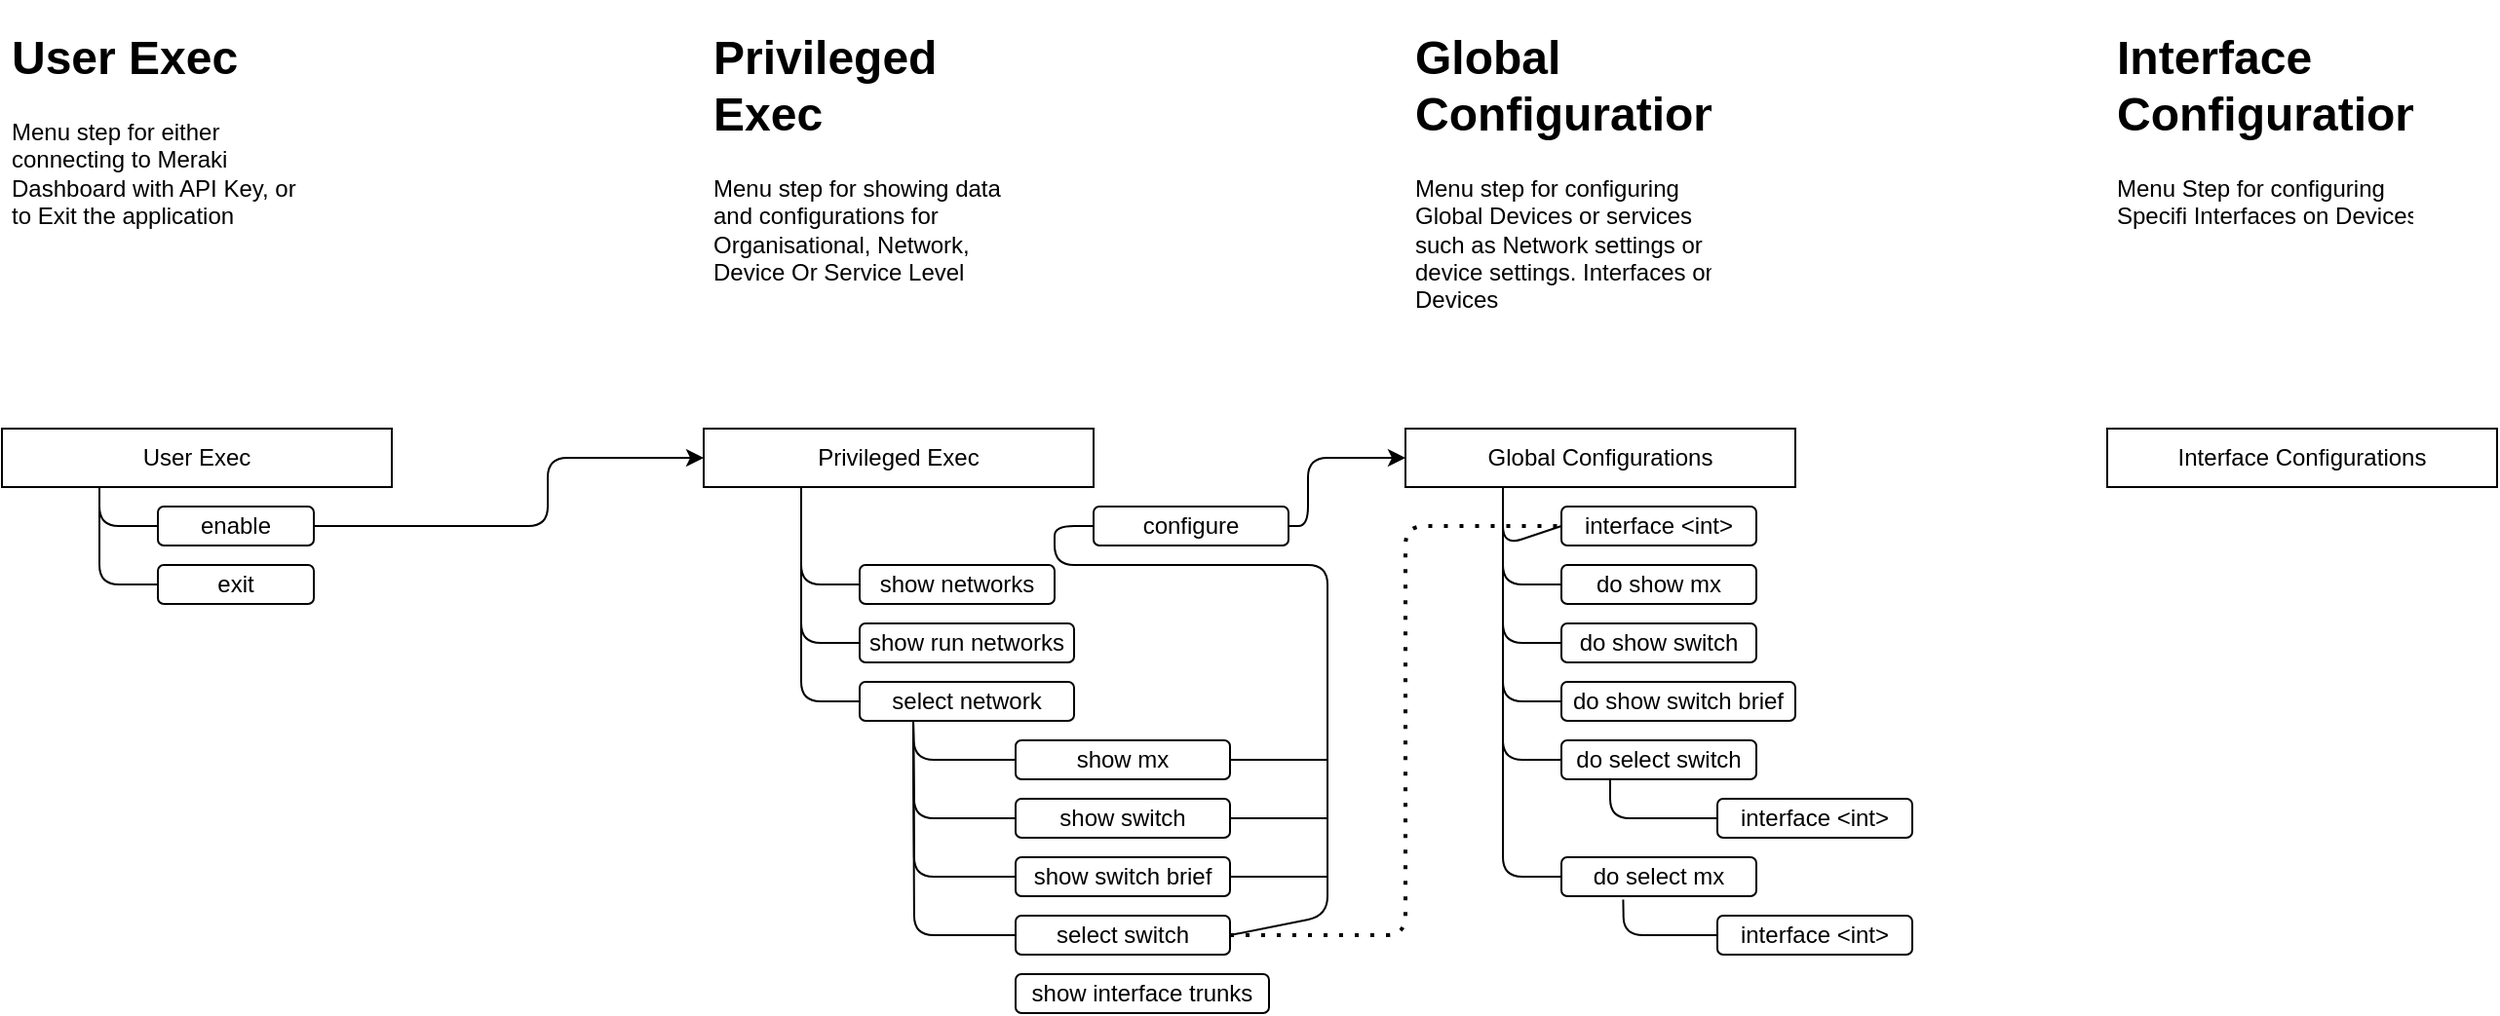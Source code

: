 <mxfile version="14.2.2" type="github">
  <diagram id="WFQadTtpuY_C7dDkhRBZ" name="Page-1">
    <mxGraphModel dx="962" dy="530" grid="1" gridSize="10" guides="1" tooltips="1" connect="1" arrows="1" fold="1" page="1" pageScale="1" pageWidth="827" pageHeight="1169" math="0" shadow="0">
      <root>
        <mxCell id="0" />
        <mxCell id="1" parent="0" />
        <mxCell id="yNQHmbNTrjHeebdMgLnV-1" value="User Exec" style="rounded=0;whiteSpace=wrap;html=1;" vertex="1" parent="1">
          <mxGeometry x="40" y="250" width="200" height="30" as="geometry" />
        </mxCell>
        <mxCell id="yNQHmbNTrjHeebdMgLnV-2" value="enable" style="rounded=1;whiteSpace=wrap;html=1;" vertex="1" parent="1">
          <mxGeometry x="120" y="290" width="80" height="20" as="geometry" />
        </mxCell>
        <mxCell id="yNQHmbNTrjHeebdMgLnV-3" value="exit" style="rounded=1;whiteSpace=wrap;html=1;" vertex="1" parent="1">
          <mxGeometry x="120" y="320" width="80" height="20" as="geometry" />
        </mxCell>
        <mxCell id="yNQHmbNTrjHeebdMgLnV-4" value="" style="endArrow=none;html=1;entryX=0.25;entryY=1;entryDx=0;entryDy=0;exitX=0;exitY=0.5;exitDx=0;exitDy=0;" edge="1" parent="1" source="yNQHmbNTrjHeebdMgLnV-2" target="yNQHmbNTrjHeebdMgLnV-1">
          <mxGeometry width="50" height="50" relative="1" as="geometry">
            <mxPoint x="145" y="330" as="sourcePoint" />
            <mxPoint x="130" y="320" as="targetPoint" />
            <Array as="points">
              <mxPoint x="90" y="300" />
            </Array>
          </mxGeometry>
        </mxCell>
        <mxCell id="yNQHmbNTrjHeebdMgLnV-6" value="" style="endArrow=none;html=1;entryX=0.25;entryY=1;entryDx=0;entryDy=0;exitX=0;exitY=0.5;exitDx=0;exitDy=0;" edge="1" parent="1" source="yNQHmbNTrjHeebdMgLnV-3" target="yNQHmbNTrjHeebdMgLnV-1">
          <mxGeometry width="50" height="50" relative="1" as="geometry">
            <mxPoint x="120" y="420" as="sourcePoint" />
            <mxPoint x="170" y="370" as="targetPoint" />
            <Array as="points">
              <mxPoint x="90" y="330" />
            </Array>
          </mxGeometry>
        </mxCell>
        <mxCell id="yNQHmbNTrjHeebdMgLnV-10" value="Privileged Exec" style="rounded=0;whiteSpace=wrap;html=1;" vertex="1" parent="1">
          <mxGeometry x="400" y="250" width="200" height="30" as="geometry" />
        </mxCell>
        <mxCell id="yNQHmbNTrjHeebdMgLnV-11" value="Global Configurations" style="rounded=0;whiteSpace=wrap;html=1;" vertex="1" parent="1">
          <mxGeometry x="760" y="250" width="200" height="30" as="geometry" />
        </mxCell>
        <mxCell id="yNQHmbNTrjHeebdMgLnV-12" value="Interface Configurations" style="rounded=0;whiteSpace=wrap;html=1;" vertex="1" parent="1">
          <mxGeometry x="1120" y="250" width="200" height="30" as="geometry" />
        </mxCell>
        <mxCell id="yNQHmbNTrjHeebdMgLnV-14" value="&lt;h1&gt;User Exec&lt;br&gt;&lt;/h1&gt;&lt;p&gt;Menu step for either connecting to Meraki Dashboard with API Key, or to Exit the application&lt;br&gt;&lt;/p&gt;" style="text;html=1;strokeColor=none;fillColor=none;spacing=5;spacingTop=-20;whiteSpace=wrap;overflow=hidden;rounded=0;" vertex="1" parent="1">
          <mxGeometry x="40" y="40" width="160" height="140" as="geometry" />
        </mxCell>
        <mxCell id="yNQHmbNTrjHeebdMgLnV-15" value="&lt;h1&gt;Privileged Exec&lt;br&gt;&lt;/h1&gt;Menu step for showing data and configurations for Organisational, Network, Device Or Service Level" style="text;html=1;strokeColor=none;fillColor=none;spacing=5;spacingTop=-20;whiteSpace=wrap;overflow=hidden;rounded=0;" vertex="1" parent="1">
          <mxGeometry x="400" y="40" width="160" height="140" as="geometry" />
        </mxCell>
        <mxCell id="yNQHmbNTrjHeebdMgLnV-16" value="&lt;h1&gt;Global Configuration&lt;br&gt;&lt;/h1&gt;Menu step for configuring Global Devices or services such as Network settings or device settings. Interfaces on Devices" style="text;html=1;strokeColor=none;fillColor=none;spacing=5;spacingTop=-20;whiteSpace=wrap;overflow=hidden;rounded=0;" vertex="1" parent="1">
          <mxGeometry x="760" y="40" width="160" height="170" as="geometry" />
        </mxCell>
        <mxCell id="yNQHmbNTrjHeebdMgLnV-17" value="&lt;h1&gt;Interface Configuration&lt;br&gt;&lt;/h1&gt;Menu Step for configuring Specifi Interfaces on Devices" style="text;html=1;strokeColor=none;fillColor=none;spacing=5;spacingTop=-20;whiteSpace=wrap;overflow=hidden;rounded=0;" vertex="1" parent="1">
          <mxGeometry x="1120" y="40" width="160" height="190" as="geometry" />
        </mxCell>
        <mxCell id="yNQHmbNTrjHeebdMgLnV-18" value="show networks" style="rounded=1;whiteSpace=wrap;html=1;" vertex="1" parent="1">
          <mxGeometry x="480" y="320" width="100" height="20" as="geometry" />
        </mxCell>
        <mxCell id="yNQHmbNTrjHeebdMgLnV-19" value="show run networks" style="rounded=1;whiteSpace=wrap;html=1;" vertex="1" parent="1">
          <mxGeometry x="480" y="350" width="110" height="20" as="geometry" />
        </mxCell>
        <mxCell id="yNQHmbNTrjHeebdMgLnV-20" value="select network" style="rounded=1;whiteSpace=wrap;html=1;" vertex="1" parent="1">
          <mxGeometry x="480" y="380" width="110" height="20" as="geometry" />
        </mxCell>
        <mxCell id="yNQHmbNTrjHeebdMgLnV-21" value="configure" style="rounded=1;whiteSpace=wrap;html=1;" vertex="1" parent="1">
          <mxGeometry x="600" y="290" width="100" height="20" as="geometry" />
        </mxCell>
        <mxCell id="yNQHmbNTrjHeebdMgLnV-22" value="" style="endArrow=classic;html=1;exitX=1;exitY=0.5;exitDx=0;exitDy=0;entryX=0;entryY=0.5;entryDx=0;entryDy=0;" edge="1" parent="1" source="yNQHmbNTrjHeebdMgLnV-2" target="yNQHmbNTrjHeebdMgLnV-10">
          <mxGeometry width="50" height="50" relative="1" as="geometry">
            <mxPoint x="250" y="330" as="sourcePoint" />
            <mxPoint x="300" y="280" as="targetPoint" />
            <Array as="points">
              <mxPoint x="320" y="300" />
              <mxPoint x="320" y="265" />
            </Array>
          </mxGeometry>
        </mxCell>
        <mxCell id="yNQHmbNTrjHeebdMgLnV-23" value="" style="endArrow=classic;html=1;exitX=1;exitY=0.5;exitDx=0;exitDy=0;entryX=0;entryY=0.5;entryDx=0;entryDy=0;" edge="1" parent="1" source="yNQHmbNTrjHeebdMgLnV-21" target="yNQHmbNTrjHeebdMgLnV-11">
          <mxGeometry width="50" height="50" relative="1" as="geometry">
            <mxPoint x="660" y="300" as="sourcePoint" />
            <mxPoint x="710" y="250" as="targetPoint" />
            <Array as="points">
              <mxPoint x="710" y="300" />
              <mxPoint x="710" y="265" />
            </Array>
          </mxGeometry>
        </mxCell>
        <mxCell id="yNQHmbNTrjHeebdMgLnV-25" value="interface &amp;lt;int&amp;gt;" style="rounded=1;whiteSpace=wrap;html=1;" vertex="1" parent="1">
          <mxGeometry x="840" y="290" width="100" height="20" as="geometry" />
        </mxCell>
        <mxCell id="yNQHmbNTrjHeebdMgLnV-27" value="show mx" style="rounded=1;whiteSpace=wrap;html=1;" vertex="1" parent="1">
          <mxGeometry x="560" y="410" width="110" height="20" as="geometry" />
        </mxCell>
        <mxCell id="yNQHmbNTrjHeebdMgLnV-28" value="show switch" style="rounded=1;whiteSpace=wrap;html=1;" vertex="1" parent="1">
          <mxGeometry x="560" y="440" width="110" height="20" as="geometry" />
        </mxCell>
        <mxCell id="yNQHmbNTrjHeebdMgLnV-29" value="show switch brief" style="rounded=1;whiteSpace=wrap;html=1;" vertex="1" parent="1">
          <mxGeometry x="560" y="470" width="110" height="20" as="geometry" />
        </mxCell>
        <mxCell id="yNQHmbNTrjHeebdMgLnV-30" value="select switch" style="rounded=1;whiteSpace=wrap;html=1;" vertex="1" parent="1">
          <mxGeometry x="560" y="500" width="110" height="20" as="geometry" />
        </mxCell>
        <mxCell id="yNQHmbNTrjHeebdMgLnV-31" value="" style="endArrow=none;dashed=1;html=1;dashPattern=1 3;strokeWidth=2;exitX=1;exitY=0.5;exitDx=0;exitDy=0;entryX=0;entryY=0.5;entryDx=0;entryDy=0;" edge="1" parent="1" source="yNQHmbNTrjHeebdMgLnV-30" target="yNQHmbNTrjHeebdMgLnV-25">
          <mxGeometry width="50" height="50" relative="1" as="geometry">
            <mxPoint x="730" y="440" as="sourcePoint" />
            <mxPoint x="780" y="390" as="targetPoint" />
            <Array as="points">
              <mxPoint x="760" y="510" />
              <mxPoint x="760" y="300" />
            </Array>
          </mxGeometry>
        </mxCell>
        <mxCell id="yNQHmbNTrjHeebdMgLnV-32" value="do show mx" style="rounded=1;whiteSpace=wrap;html=1;" vertex="1" parent="1">
          <mxGeometry x="840" y="320" width="100" height="20" as="geometry" />
        </mxCell>
        <mxCell id="yNQHmbNTrjHeebdMgLnV-33" value="do show switch" style="rounded=1;whiteSpace=wrap;html=1;" vertex="1" parent="1">
          <mxGeometry x="840" y="350" width="100" height="20" as="geometry" />
        </mxCell>
        <mxCell id="yNQHmbNTrjHeebdMgLnV-34" value="do show switch brief" style="rounded=1;whiteSpace=wrap;html=1;" vertex="1" parent="1">
          <mxGeometry x="840" y="380" width="120" height="20" as="geometry" />
        </mxCell>
        <mxCell id="yNQHmbNTrjHeebdMgLnV-35" value="do select switch" style="rounded=1;whiteSpace=wrap;html=1;" vertex="1" parent="1">
          <mxGeometry x="840" y="410" width="100" height="20" as="geometry" />
        </mxCell>
        <mxCell id="yNQHmbNTrjHeebdMgLnV-36" value="interface &amp;lt;int&amp;gt;" style="rounded=1;whiteSpace=wrap;html=1;" vertex="1" parent="1">
          <mxGeometry x="920" y="440" width="100" height="20" as="geometry" />
        </mxCell>
        <mxCell id="yNQHmbNTrjHeebdMgLnV-37" value="" style="endArrow=none;html=1;entryX=0.25;entryY=1;entryDx=0;entryDy=0;exitX=0;exitY=0.5;exitDx=0;exitDy=0;" edge="1" parent="1" source="yNQHmbNTrjHeebdMgLnV-18" target="yNQHmbNTrjHeebdMgLnV-10">
          <mxGeometry width="50" height="50" relative="1" as="geometry">
            <mxPoint x="430" y="470" as="sourcePoint" />
            <mxPoint x="480" y="420" as="targetPoint" />
            <Array as="points">
              <mxPoint x="450" y="330" />
            </Array>
          </mxGeometry>
        </mxCell>
        <mxCell id="yNQHmbNTrjHeebdMgLnV-38" value="" style="endArrow=none;html=1;entryX=0.25;entryY=1;entryDx=0;entryDy=0;exitX=0;exitY=0.5;exitDx=0;exitDy=0;" edge="1" parent="1" source="yNQHmbNTrjHeebdMgLnV-19" target="yNQHmbNTrjHeebdMgLnV-10">
          <mxGeometry width="50" height="50" relative="1" as="geometry">
            <mxPoint x="400" y="420" as="sourcePoint" />
            <mxPoint x="450" y="370" as="targetPoint" />
            <Array as="points">
              <mxPoint x="450" y="360" />
            </Array>
          </mxGeometry>
        </mxCell>
        <mxCell id="yNQHmbNTrjHeebdMgLnV-39" value="" style="endArrow=none;html=1;exitX=0;exitY=0.5;exitDx=0;exitDy=0;entryX=0.25;entryY=1;entryDx=0;entryDy=0;" edge="1" parent="1" source="yNQHmbNTrjHeebdMgLnV-20" target="yNQHmbNTrjHeebdMgLnV-10">
          <mxGeometry width="50" height="50" relative="1" as="geometry">
            <mxPoint x="360" y="420" as="sourcePoint" />
            <mxPoint x="410" y="370" as="targetPoint" />
            <Array as="points">
              <mxPoint x="450" y="390" />
            </Array>
          </mxGeometry>
        </mxCell>
        <mxCell id="yNQHmbNTrjHeebdMgLnV-40" value="" style="endArrow=none;html=1;entryX=0.25;entryY=1;entryDx=0;entryDy=0;exitX=0;exitY=0.5;exitDx=0;exitDy=0;" edge="1" parent="1" source="yNQHmbNTrjHeebdMgLnV-27" target="yNQHmbNTrjHeebdMgLnV-20">
          <mxGeometry width="50" height="50" relative="1" as="geometry">
            <mxPoint x="470" y="480" as="sourcePoint" />
            <mxPoint x="520" y="430" as="targetPoint" />
            <Array as="points">
              <mxPoint x="508" y="420" />
            </Array>
          </mxGeometry>
        </mxCell>
        <mxCell id="yNQHmbNTrjHeebdMgLnV-41" value="" style="endArrow=none;html=1;entryX=0.25;entryY=1;entryDx=0;entryDy=0;exitX=0;exitY=0.5;exitDx=0;exitDy=0;" edge="1" parent="1" source="yNQHmbNTrjHeebdMgLnV-28" target="yNQHmbNTrjHeebdMgLnV-20">
          <mxGeometry width="50" height="50" relative="1" as="geometry">
            <mxPoint x="450" y="500" as="sourcePoint" />
            <mxPoint x="500" y="450" as="targetPoint" />
            <Array as="points">
              <mxPoint x="508" y="450" />
            </Array>
          </mxGeometry>
        </mxCell>
        <mxCell id="yNQHmbNTrjHeebdMgLnV-42" value="" style="endArrow=none;html=1;entryX=0.25;entryY=1;entryDx=0;entryDy=0;exitX=0;exitY=0.5;exitDx=0;exitDy=0;" edge="1" parent="1" source="yNQHmbNTrjHeebdMgLnV-29" target="yNQHmbNTrjHeebdMgLnV-20">
          <mxGeometry width="50" height="50" relative="1" as="geometry">
            <mxPoint x="470" y="540" as="sourcePoint" />
            <mxPoint x="520" y="490" as="targetPoint" />
            <Array as="points">
              <mxPoint x="508" y="480" />
            </Array>
          </mxGeometry>
        </mxCell>
        <mxCell id="yNQHmbNTrjHeebdMgLnV-43" value="" style="endArrow=none;html=1;entryX=0.25;entryY=1;entryDx=0;entryDy=0;exitX=0;exitY=0.5;exitDx=0;exitDy=0;" edge="1" parent="1" source="yNQHmbNTrjHeebdMgLnV-30" target="yNQHmbNTrjHeebdMgLnV-20">
          <mxGeometry width="50" height="50" relative="1" as="geometry">
            <mxPoint x="420" y="530" as="sourcePoint" />
            <mxPoint x="470" y="480" as="targetPoint" />
            <Array as="points">
              <mxPoint x="508" y="510" />
            </Array>
          </mxGeometry>
        </mxCell>
        <mxCell id="yNQHmbNTrjHeebdMgLnV-45" value="" style="endArrow=none;html=1;entryX=0;entryY=0.5;entryDx=0;entryDy=0;exitX=1;exitY=0.5;exitDx=0;exitDy=0;" edge="1" parent="1" source="yNQHmbNTrjHeebdMgLnV-30" target="yNQHmbNTrjHeebdMgLnV-21">
          <mxGeometry width="50" height="50" relative="1" as="geometry">
            <mxPoint x="720" y="500" as="sourcePoint" />
            <mxPoint x="720" y="350" as="targetPoint" />
            <Array as="points">
              <mxPoint x="720" y="500" />
              <mxPoint x="720" y="320" />
              <mxPoint x="580" y="320" />
              <mxPoint x="580" y="300" />
            </Array>
          </mxGeometry>
        </mxCell>
        <mxCell id="yNQHmbNTrjHeebdMgLnV-46" value="" style="endArrow=none;html=1;entryX=1;entryY=0.5;entryDx=0;entryDy=0;" edge="1" parent="1" target="yNQHmbNTrjHeebdMgLnV-27">
          <mxGeometry width="50" height="50" relative="1" as="geometry">
            <mxPoint x="720" y="420" as="sourcePoint" />
            <mxPoint x="670" y="350" as="targetPoint" />
          </mxGeometry>
        </mxCell>
        <mxCell id="yNQHmbNTrjHeebdMgLnV-47" value="" style="endArrow=none;html=1;entryX=1;entryY=0.5;entryDx=0;entryDy=0;" edge="1" parent="1" target="yNQHmbNTrjHeebdMgLnV-28">
          <mxGeometry width="50" height="50" relative="1" as="geometry">
            <mxPoint x="720" y="450" as="sourcePoint" />
            <mxPoint x="680" y="430" as="targetPoint" />
          </mxGeometry>
        </mxCell>
        <mxCell id="yNQHmbNTrjHeebdMgLnV-48" value="" style="endArrow=none;html=1;entryX=1;entryY=0.5;entryDx=0;entryDy=0;" edge="1" parent="1" target="yNQHmbNTrjHeebdMgLnV-29">
          <mxGeometry width="50" height="50" relative="1" as="geometry">
            <mxPoint x="720" y="480" as="sourcePoint" />
            <mxPoint x="690" y="440" as="targetPoint" />
          </mxGeometry>
        </mxCell>
        <mxCell id="yNQHmbNTrjHeebdMgLnV-51" value="" style="endArrow=none;html=1;entryX=0.25;entryY=1;entryDx=0;entryDy=0;exitX=0;exitY=0.5;exitDx=0;exitDy=0;" edge="1" parent="1" source="yNQHmbNTrjHeebdMgLnV-25" target="yNQHmbNTrjHeebdMgLnV-11">
          <mxGeometry width="50" height="50" relative="1" as="geometry">
            <mxPoint x="780" y="440" as="sourcePoint" />
            <mxPoint x="830" y="390" as="targetPoint" />
            <Array as="points">
              <mxPoint x="810" y="310" />
            </Array>
          </mxGeometry>
        </mxCell>
        <mxCell id="yNQHmbNTrjHeebdMgLnV-52" value="" style="endArrow=none;html=1;entryX=0.25;entryY=1;entryDx=0;entryDy=0;exitX=0;exitY=0.5;exitDx=0;exitDy=0;" edge="1" parent="1" source="yNQHmbNTrjHeebdMgLnV-32" target="yNQHmbNTrjHeebdMgLnV-11">
          <mxGeometry width="50" height="50" relative="1" as="geometry">
            <mxPoint x="790" y="430" as="sourcePoint" />
            <mxPoint x="840" y="380" as="targetPoint" />
            <Array as="points">
              <mxPoint x="810" y="330" />
            </Array>
          </mxGeometry>
        </mxCell>
        <mxCell id="yNQHmbNTrjHeebdMgLnV-53" value="" style="endArrow=none;html=1;entryX=0.25;entryY=1;entryDx=0;entryDy=0;exitX=0;exitY=0.5;exitDx=0;exitDy=0;" edge="1" parent="1" source="yNQHmbNTrjHeebdMgLnV-33" target="yNQHmbNTrjHeebdMgLnV-11">
          <mxGeometry width="50" height="50" relative="1" as="geometry">
            <mxPoint x="780" y="440" as="sourcePoint" />
            <mxPoint x="830" y="390" as="targetPoint" />
            <Array as="points">
              <mxPoint x="810" y="360" />
            </Array>
          </mxGeometry>
        </mxCell>
        <mxCell id="yNQHmbNTrjHeebdMgLnV-54" value="" style="endArrow=none;html=1;entryX=0.25;entryY=1;entryDx=0;entryDy=0;exitX=0;exitY=0.5;exitDx=0;exitDy=0;" edge="1" parent="1" source="yNQHmbNTrjHeebdMgLnV-34" target="yNQHmbNTrjHeebdMgLnV-11">
          <mxGeometry width="50" height="50" relative="1" as="geometry">
            <mxPoint x="770" y="460" as="sourcePoint" />
            <mxPoint x="820" y="410" as="targetPoint" />
            <Array as="points">
              <mxPoint x="810" y="390" />
            </Array>
          </mxGeometry>
        </mxCell>
        <mxCell id="yNQHmbNTrjHeebdMgLnV-55" value="" style="endArrow=none;html=1;entryX=0.25;entryY=1;entryDx=0;entryDy=0;exitX=0;exitY=0.5;exitDx=0;exitDy=0;" edge="1" parent="1" source="yNQHmbNTrjHeebdMgLnV-35" target="yNQHmbNTrjHeebdMgLnV-11">
          <mxGeometry width="50" height="50" relative="1" as="geometry">
            <mxPoint x="800" y="490" as="sourcePoint" />
            <mxPoint x="850" y="440" as="targetPoint" />
            <Array as="points">
              <mxPoint x="810" y="420" />
            </Array>
          </mxGeometry>
        </mxCell>
        <mxCell id="yNQHmbNTrjHeebdMgLnV-56" value="" style="endArrow=none;html=1;entryX=0.25;entryY=1;entryDx=0;entryDy=0;exitX=0;exitY=0.5;exitDx=0;exitDy=0;" edge="1" parent="1" source="yNQHmbNTrjHeebdMgLnV-36" target="yNQHmbNTrjHeebdMgLnV-35">
          <mxGeometry width="50" height="50" relative="1" as="geometry">
            <mxPoint x="810" y="530" as="sourcePoint" />
            <mxPoint x="860" y="480" as="targetPoint" />
            <Array as="points">
              <mxPoint x="865" y="450" />
            </Array>
          </mxGeometry>
        </mxCell>
        <mxCell id="yNQHmbNTrjHeebdMgLnV-58" value="show interface trunks" style="rounded=1;whiteSpace=wrap;html=1;" vertex="1" parent="1">
          <mxGeometry x="560" y="530" width="130" height="20" as="geometry" />
        </mxCell>
        <mxCell id="yNQHmbNTrjHeebdMgLnV-59" value="do select mx" style="rounded=1;whiteSpace=wrap;html=1;" vertex="1" parent="1">
          <mxGeometry x="840" y="470" width="100" height="20" as="geometry" />
        </mxCell>
        <mxCell id="yNQHmbNTrjHeebdMgLnV-60" value="interface &amp;lt;int&amp;gt;" style="rounded=1;whiteSpace=wrap;html=1;" vertex="1" parent="1">
          <mxGeometry x="920" y="500" width="100" height="20" as="geometry" />
        </mxCell>
        <mxCell id="yNQHmbNTrjHeebdMgLnV-61" value="" style="endArrow=none;html=1;entryX=0.25;entryY=1;entryDx=0;entryDy=0;exitX=0;exitY=0.5;exitDx=0;exitDy=0;" edge="1" parent="1" source="yNQHmbNTrjHeebdMgLnV-59" target="yNQHmbNTrjHeebdMgLnV-11">
          <mxGeometry width="50" height="50" relative="1" as="geometry">
            <mxPoint x="770" y="570" as="sourcePoint" />
            <mxPoint x="820" y="520" as="targetPoint" />
            <Array as="points">
              <mxPoint x="810" y="480" />
            </Array>
          </mxGeometry>
        </mxCell>
        <mxCell id="yNQHmbNTrjHeebdMgLnV-62" value="" style="endArrow=none;html=1;entryX=0.317;entryY=1.086;entryDx=0;entryDy=0;entryPerimeter=0;exitX=0;exitY=0.5;exitDx=0;exitDy=0;" edge="1" parent="1" source="yNQHmbNTrjHeebdMgLnV-60" target="yNQHmbNTrjHeebdMgLnV-59">
          <mxGeometry width="50" height="50" relative="1" as="geometry">
            <mxPoint x="850" y="570" as="sourcePoint" />
            <mxPoint x="900" y="520" as="targetPoint" />
            <Array as="points">
              <mxPoint x="872" y="510" />
            </Array>
          </mxGeometry>
        </mxCell>
      </root>
    </mxGraphModel>
  </diagram>
</mxfile>
